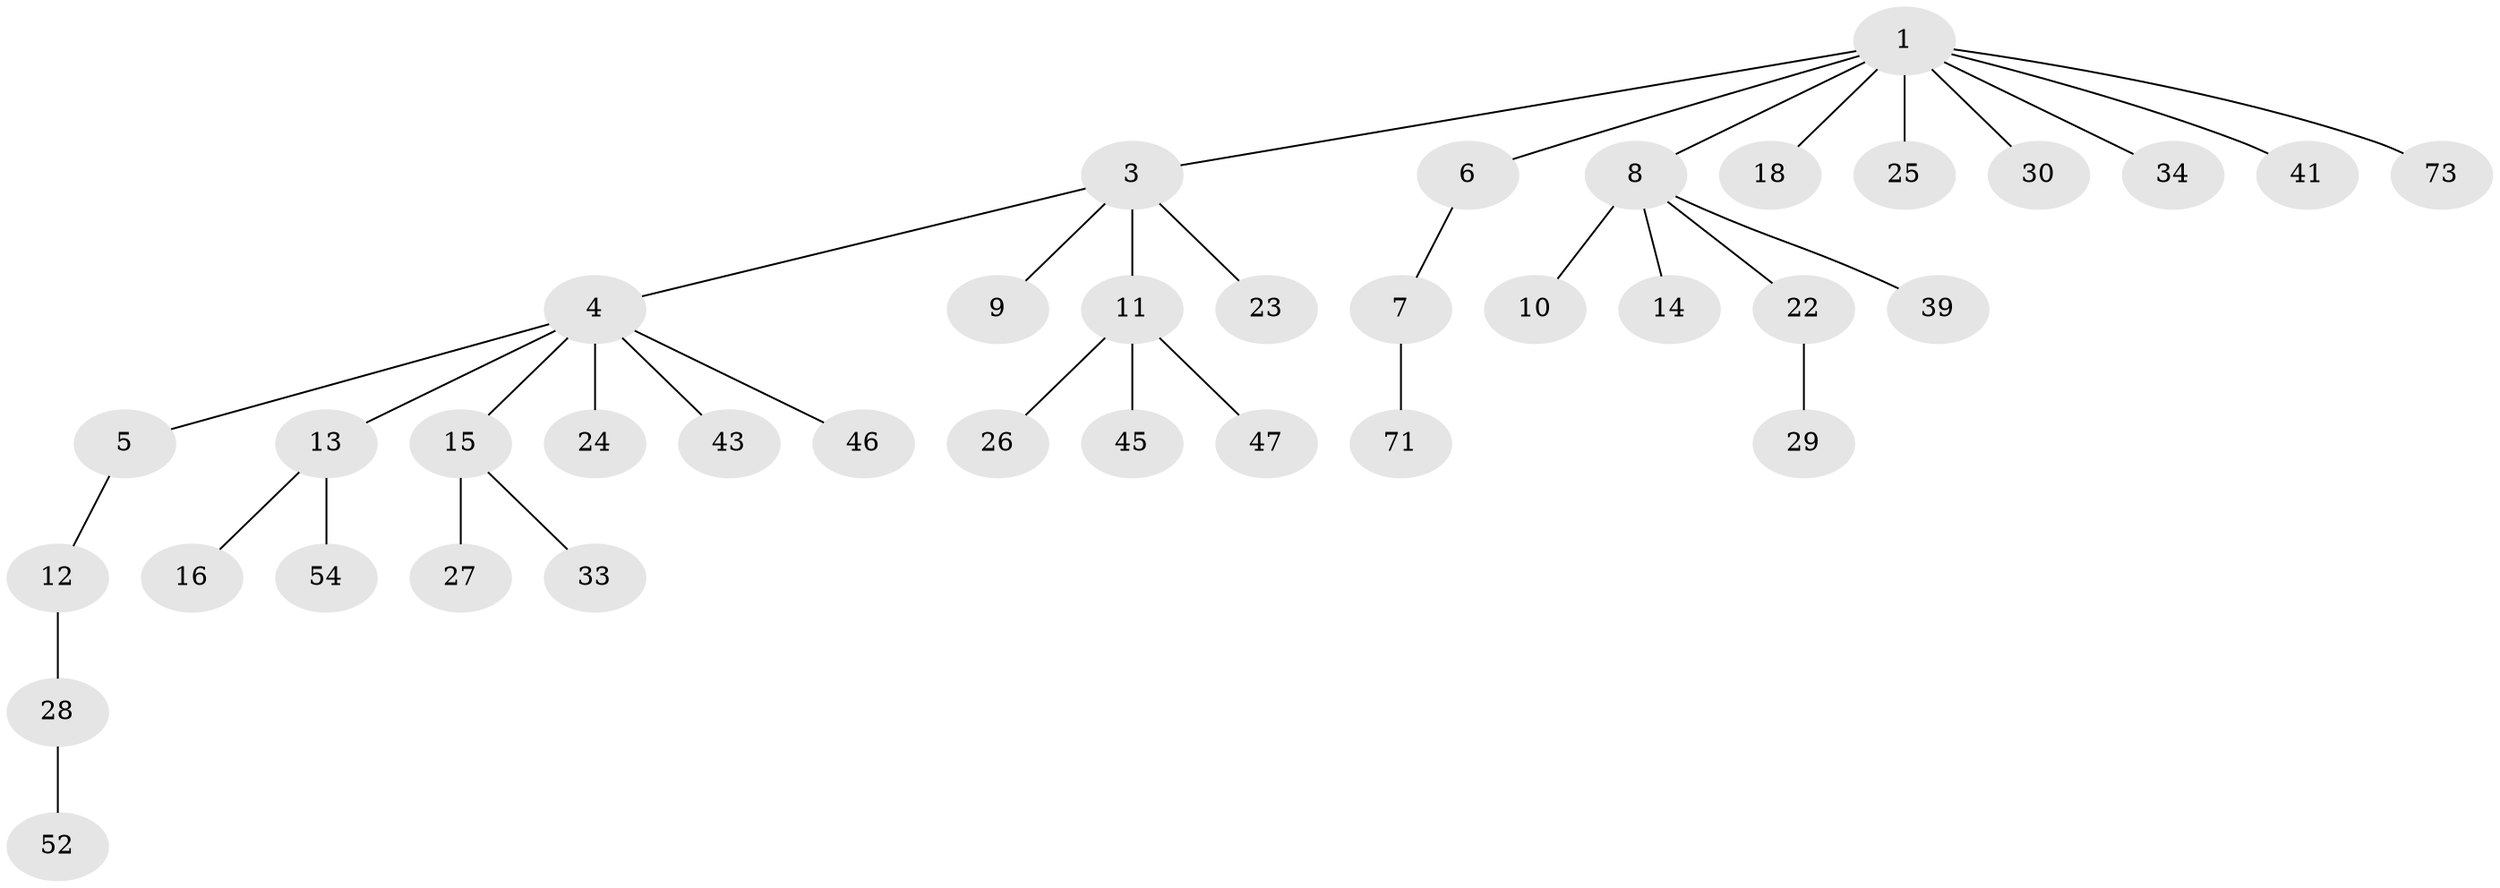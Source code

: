// original degree distribution, {5: 0.05333333333333334, 6: 0.013333333333333334, 7: 0.013333333333333334, 2: 0.28, 1: 0.49333333333333335, 3: 0.10666666666666667, 4: 0.04}
// Generated by graph-tools (version 1.1) at 2025/15/03/09/25 04:15:27]
// undirected, 37 vertices, 36 edges
graph export_dot {
graph [start="1"]
  node [color=gray90,style=filled];
  1 [super="+2"];
  3;
  4;
  5;
  6;
  7;
  8 [super="+17"];
  9;
  10 [super="+75+49"];
  11 [super="+56+72+35"];
  12;
  13 [super="+19+31"];
  14 [super="+21+60"];
  15 [super="+20+53"];
  16 [super="+58+51"];
  18 [super="+32+48"];
  22 [super="+36+64"];
  23 [super="+37"];
  24 [super="+55+57"];
  25;
  26;
  27;
  28;
  29;
  30 [super="+65"];
  33 [super="+38"];
  34;
  39;
  41;
  43;
  45 [super="+67"];
  46 [super="+50"];
  47;
  52 [super="+62+63"];
  54 [super="+61"];
  71;
  73;
  1 -- 3;
  1 -- 25;
  1 -- 30;
  1 -- 73;
  1 -- 34;
  1 -- 18;
  1 -- 6;
  1 -- 8;
  1 -- 41;
  3 -- 4;
  3 -- 9;
  3 -- 11;
  3 -- 23;
  4 -- 5;
  4 -- 13;
  4 -- 15;
  4 -- 24;
  4 -- 43;
  4 -- 46;
  5 -- 12;
  6 -- 7;
  7 -- 71;
  8 -- 10;
  8 -- 14;
  8 -- 39;
  8 -- 22;
  11 -- 26;
  11 -- 45;
  11 -- 47;
  12 -- 28;
  13 -- 16;
  13 -- 54;
  15 -- 33;
  15 -- 27;
  22 -- 29;
  28 -- 52;
}
